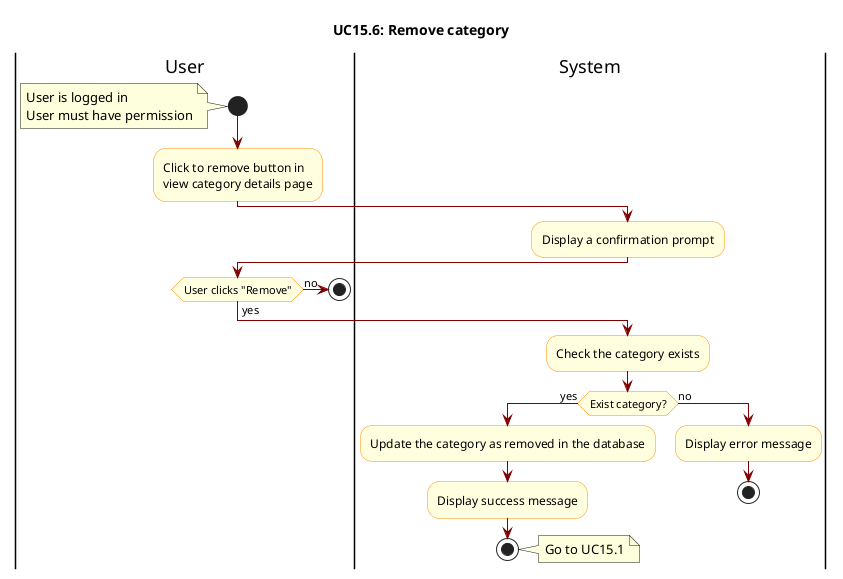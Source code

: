 @startuml

skinparam ActivityBackgroundColor LightYellow
skinparam ActivityBorderColor DarkOrange
skinparam ArrowColor Maroon

title UC15.6: Remove category

|User|
start
note left
    User is logged in  
    User must have permission
end note


|User|
:Click to remove button in 
view category details page;

|System|
:Display a confirmation prompt;

|User|
if(User clicks "Remove") then(yes)
else(no)
    stop
endif

|System|
:Check the category exists;
if(Exist category?) then(yes)
    :Update the category as removed in the database;
        :Display success message;
        stop
        note right
            Go to UC15.1
        end note
else(no)
    :Display error message;
    stop
endif

@enduml

